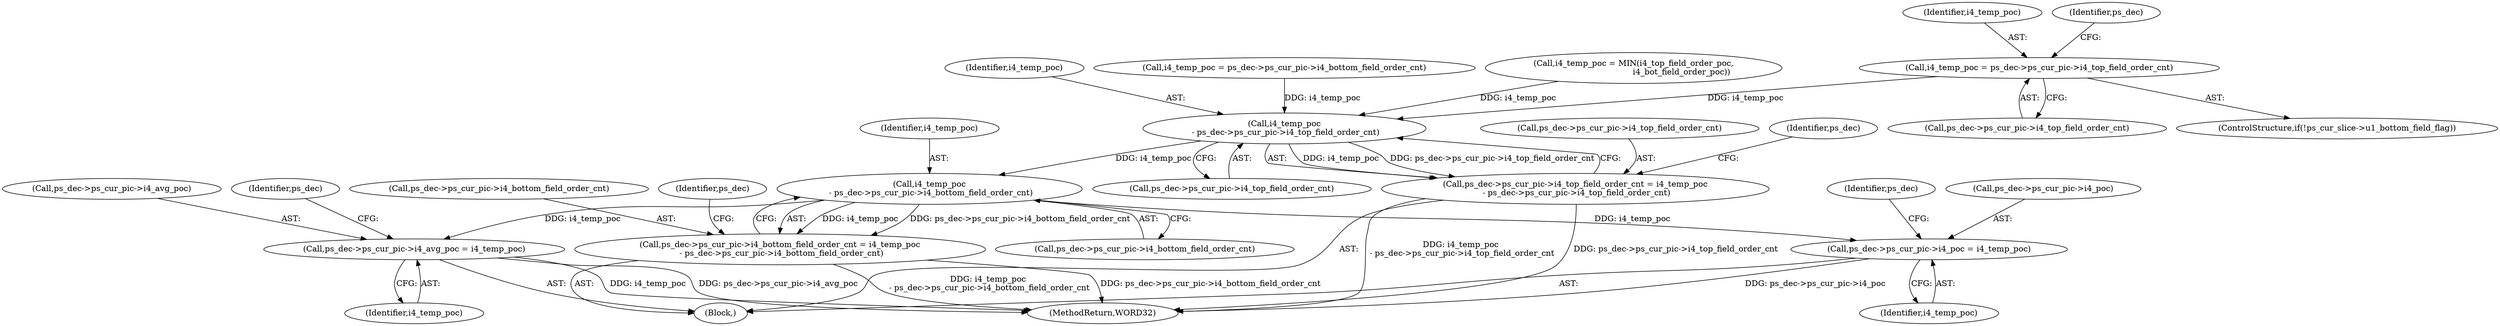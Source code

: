 digraph "0_Android_8b5fd8f24eba5dd19ab2f80ea11a9125aa882ae2@pointer" {
"1001285" [label="(Call,i4_temp_poc = ps_dec->ps_cur_pic->i4_top_field_order_cnt)"];
"1001306" [label="(Call,i4_temp_poc\n - ps_dec->ps_cur_pic->i4_top_field_order_cnt)"];
"1001300" [label="(Call,ps_dec->ps_cur_pic->i4_top_field_order_cnt = i4_temp_poc\n - ps_dec->ps_cur_pic->i4_top_field_order_cnt)"];
"1001319" [label="(Call,i4_temp_poc\n - ps_dec->ps_cur_pic->i4_bottom_field_order_cnt)"];
"1001313" [label="(Call,ps_dec->ps_cur_pic->i4_bottom_field_order_cnt = i4_temp_poc\n - ps_dec->ps_cur_pic->i4_bottom_field_order_cnt)"];
"1001326" [label="(Call,ps_dec->ps_cur_pic->i4_poc = i4_temp_poc)"];
"1001333" [label="(Call,ps_dec->ps_cur_pic->i4_avg_poc = i4_temp_poc)"];
"1001332" [label="(Identifier,i4_temp_poc)"];
"1001343" [label="(Identifier,ps_dec)"];
"1001327" [label="(Call,ps_dec->ps_cur_pic->i4_poc)"];
"1001336" [label="(Identifier,ps_dec)"];
"1001314" [label="(Call,ps_dec->ps_cur_pic->i4_bottom_field_order_cnt)"];
"1001286" [label="(Identifier,i4_temp_poc)"];
"1001306" [label="(Call,i4_temp_poc\n - ps_dec->ps_cur_pic->i4_top_field_order_cnt)"];
"1001308" [label="(Call,ps_dec->ps_cur_pic->i4_top_field_order_cnt)"];
"1001307" [label="(Identifier,i4_temp_poc)"];
"1001313" [label="(Call,ps_dec->ps_cur_pic->i4_bottom_field_order_cnt = i4_temp_poc\n - ps_dec->ps_cur_pic->i4_bottom_field_order_cnt)"];
"1002544" [label="(MethodReturn,WORD32)"];
"1001303" [label="(Identifier,ps_dec)"];
"1001320" [label="(Identifier,i4_temp_poc)"];
"1001301" [label="(Call,ps_dec->ps_cur_pic->i4_top_field_order_cnt)"];
"1001339" [label="(Identifier,i4_temp_poc)"];
"1001300" [label="(Call,ps_dec->ps_cur_pic->i4_top_field_order_cnt = i4_temp_poc\n - ps_dec->ps_cur_pic->i4_top_field_order_cnt)"];
"1001293" [label="(Call,i4_temp_poc = ps_dec->ps_cur_pic->i4_bottom_field_order_cnt)"];
"1001274" [label="(Call,i4_temp_poc = MIN(i4_top_field_order_poc,\n                                     i4_bot_field_order_poc))"];
"1001316" [label="(Identifier,ps_dec)"];
"1001285" [label="(Call,i4_temp_poc = ps_dec->ps_cur_pic->i4_top_field_order_cnt)"];
"1001280" [label="(ControlStructure,if(!ps_cur_slice->u1_bottom_field_flag))"];
"1001319" [label="(Call,i4_temp_poc\n - ps_dec->ps_cur_pic->i4_bottom_field_order_cnt)"];
"1001287" [label="(Call,ps_dec->ps_cur_pic->i4_top_field_order_cnt)"];
"1001326" [label="(Call,ps_dec->ps_cur_pic->i4_poc = i4_temp_poc)"];
"1001334" [label="(Call,ps_dec->ps_cur_pic->i4_avg_poc)"];
"1001333" [label="(Call,ps_dec->ps_cur_pic->i4_avg_poc = i4_temp_poc)"];
"1001321" [label="(Call,ps_dec->ps_cur_pic->i4_bottom_field_order_cnt)"];
"1001250" [label="(Block,)"];
"1001329" [label="(Identifier,ps_dec)"];
"1001285" -> "1001280"  [label="AST: "];
"1001285" -> "1001287"  [label="CFG: "];
"1001286" -> "1001285"  [label="AST: "];
"1001287" -> "1001285"  [label="AST: "];
"1001303" -> "1001285"  [label="CFG: "];
"1001285" -> "1001306"  [label="DDG: i4_temp_poc"];
"1001306" -> "1001300"  [label="AST: "];
"1001306" -> "1001308"  [label="CFG: "];
"1001307" -> "1001306"  [label="AST: "];
"1001308" -> "1001306"  [label="AST: "];
"1001300" -> "1001306"  [label="CFG: "];
"1001306" -> "1001300"  [label="DDG: i4_temp_poc"];
"1001306" -> "1001300"  [label="DDG: ps_dec->ps_cur_pic->i4_top_field_order_cnt"];
"1001274" -> "1001306"  [label="DDG: i4_temp_poc"];
"1001293" -> "1001306"  [label="DDG: i4_temp_poc"];
"1001306" -> "1001319"  [label="DDG: i4_temp_poc"];
"1001300" -> "1001250"  [label="AST: "];
"1001301" -> "1001300"  [label="AST: "];
"1001316" -> "1001300"  [label="CFG: "];
"1001300" -> "1002544"  [label="DDG: ps_dec->ps_cur_pic->i4_top_field_order_cnt"];
"1001300" -> "1002544"  [label="DDG: i4_temp_poc\n - ps_dec->ps_cur_pic->i4_top_field_order_cnt"];
"1001319" -> "1001313"  [label="AST: "];
"1001319" -> "1001321"  [label="CFG: "];
"1001320" -> "1001319"  [label="AST: "];
"1001321" -> "1001319"  [label="AST: "];
"1001313" -> "1001319"  [label="CFG: "];
"1001319" -> "1001313"  [label="DDG: i4_temp_poc"];
"1001319" -> "1001313"  [label="DDG: ps_dec->ps_cur_pic->i4_bottom_field_order_cnt"];
"1001319" -> "1001326"  [label="DDG: i4_temp_poc"];
"1001319" -> "1001333"  [label="DDG: i4_temp_poc"];
"1001313" -> "1001250"  [label="AST: "];
"1001314" -> "1001313"  [label="AST: "];
"1001329" -> "1001313"  [label="CFG: "];
"1001313" -> "1002544"  [label="DDG: i4_temp_poc\n - ps_dec->ps_cur_pic->i4_bottom_field_order_cnt"];
"1001313" -> "1002544"  [label="DDG: ps_dec->ps_cur_pic->i4_bottom_field_order_cnt"];
"1001326" -> "1001250"  [label="AST: "];
"1001326" -> "1001332"  [label="CFG: "];
"1001327" -> "1001326"  [label="AST: "];
"1001332" -> "1001326"  [label="AST: "];
"1001336" -> "1001326"  [label="CFG: "];
"1001326" -> "1002544"  [label="DDG: ps_dec->ps_cur_pic->i4_poc"];
"1001333" -> "1001250"  [label="AST: "];
"1001333" -> "1001339"  [label="CFG: "];
"1001334" -> "1001333"  [label="AST: "];
"1001339" -> "1001333"  [label="AST: "];
"1001343" -> "1001333"  [label="CFG: "];
"1001333" -> "1002544"  [label="DDG: i4_temp_poc"];
"1001333" -> "1002544"  [label="DDG: ps_dec->ps_cur_pic->i4_avg_poc"];
}
